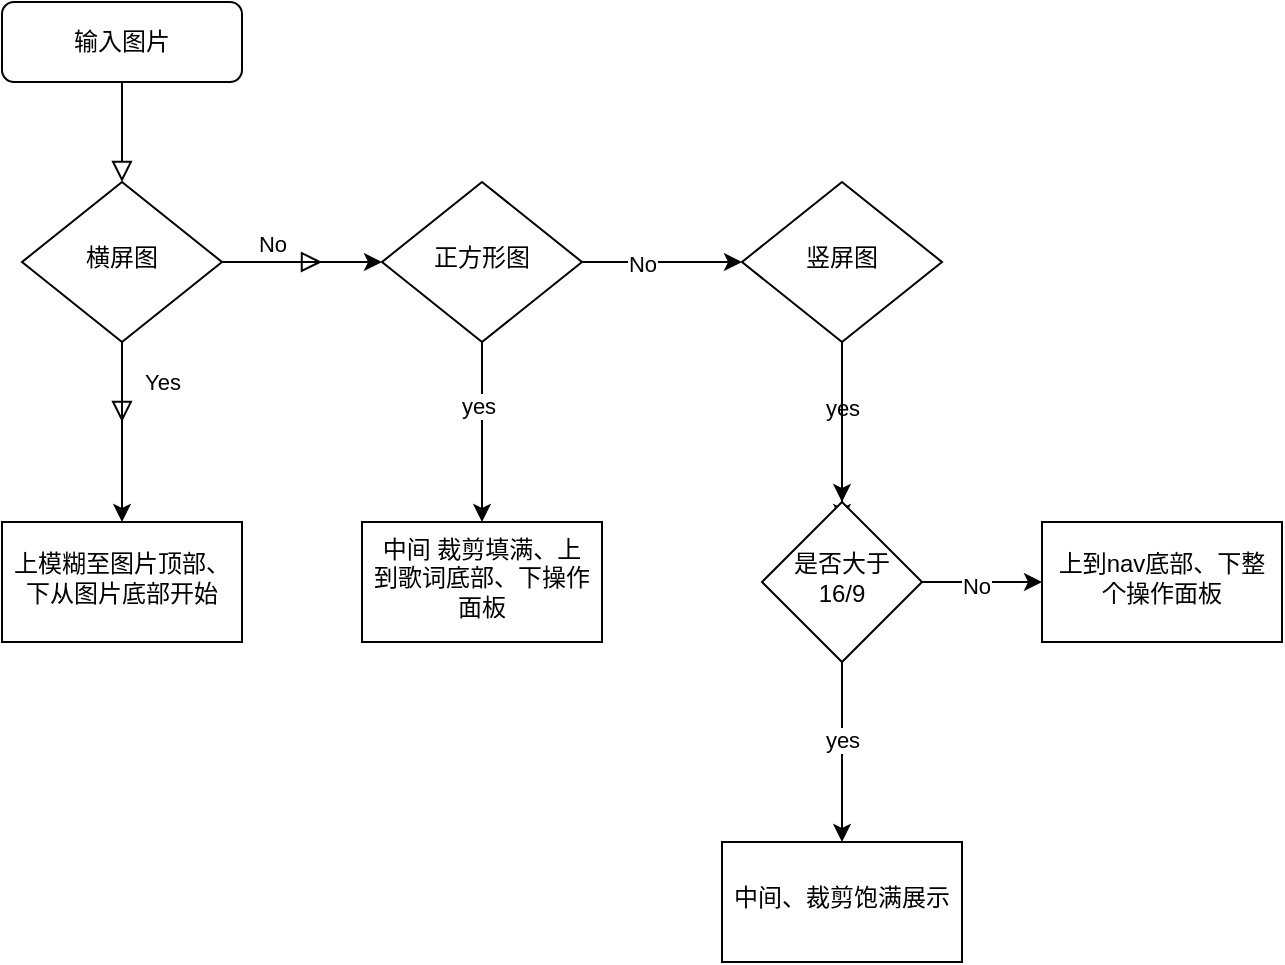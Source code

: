 <mxfile version="18.1.1" type="github">
  <diagram id="C5RBs43oDa-KdzZeNtuy" name="Page-1">
    <mxGraphModel dx="631" dy="580" grid="1" gridSize="10" guides="1" tooltips="1" connect="1" arrows="1" fold="1" page="1" pageScale="1" pageWidth="827" pageHeight="1169" math="0" shadow="0">
      <root>
        <mxCell id="WIyWlLk6GJQsqaUBKTNV-0" />
        <mxCell id="WIyWlLk6GJQsqaUBKTNV-1" parent="WIyWlLk6GJQsqaUBKTNV-0" />
        <mxCell id="WIyWlLk6GJQsqaUBKTNV-2" value="" style="rounded=0;html=1;jettySize=auto;orthogonalLoop=1;fontSize=11;endArrow=block;endFill=0;endSize=8;strokeWidth=1;shadow=0;labelBackgroundColor=none;edgeStyle=orthogonalEdgeStyle;" parent="WIyWlLk6GJQsqaUBKTNV-1" source="WIyWlLk6GJQsqaUBKTNV-3" target="WIyWlLk6GJQsqaUBKTNV-6" edge="1">
          <mxGeometry relative="1" as="geometry" />
        </mxCell>
        <mxCell id="WIyWlLk6GJQsqaUBKTNV-3" value="输入图片" style="rounded=1;whiteSpace=wrap;html=1;fontSize=12;glass=0;strokeWidth=1;shadow=0;" parent="WIyWlLk6GJQsqaUBKTNV-1" vertex="1">
          <mxGeometry x="160" y="80" width="120" height="40" as="geometry" />
        </mxCell>
        <mxCell id="WIyWlLk6GJQsqaUBKTNV-4" value="Yes" style="rounded=0;html=1;jettySize=auto;orthogonalLoop=1;fontSize=11;endArrow=block;endFill=0;endSize=8;strokeWidth=1;shadow=0;labelBackgroundColor=none;edgeStyle=orthogonalEdgeStyle;" parent="WIyWlLk6GJQsqaUBKTNV-1" source="WIyWlLk6GJQsqaUBKTNV-6" edge="1">
          <mxGeometry y="20" relative="1" as="geometry">
            <mxPoint as="offset" />
            <mxPoint x="220" y="290" as="targetPoint" />
          </mxGeometry>
        </mxCell>
        <mxCell id="WIyWlLk6GJQsqaUBKTNV-5" value="No" style="edgeStyle=orthogonalEdgeStyle;rounded=0;html=1;jettySize=auto;orthogonalLoop=1;fontSize=11;endArrow=block;endFill=0;endSize=8;strokeWidth=1;shadow=0;labelBackgroundColor=none;" parent="WIyWlLk6GJQsqaUBKTNV-1" source="WIyWlLk6GJQsqaUBKTNV-6" edge="1">
          <mxGeometry y="10" relative="1" as="geometry">
            <mxPoint as="offset" />
            <mxPoint x="320" y="210" as="targetPoint" />
          </mxGeometry>
        </mxCell>
        <mxCell id="pRUXavgCRMaFmkCbt3Ee-1" value="" style="edgeStyle=orthogonalEdgeStyle;rounded=0;orthogonalLoop=1;jettySize=auto;html=1;" edge="1" parent="WIyWlLk6GJQsqaUBKTNV-1" source="WIyWlLk6GJQsqaUBKTNV-6" target="pRUXavgCRMaFmkCbt3Ee-0">
          <mxGeometry relative="1" as="geometry" />
        </mxCell>
        <mxCell id="pRUXavgCRMaFmkCbt3Ee-3" value="" style="edgeStyle=orthogonalEdgeStyle;rounded=0;orthogonalLoop=1;jettySize=auto;html=1;" edge="1" parent="WIyWlLk6GJQsqaUBKTNV-1" source="WIyWlLk6GJQsqaUBKTNV-6" target="pRUXavgCRMaFmkCbt3Ee-2">
          <mxGeometry relative="1" as="geometry" />
        </mxCell>
        <mxCell id="WIyWlLk6GJQsqaUBKTNV-6" value="横屏图" style="rhombus;whiteSpace=wrap;html=1;shadow=0;fontFamily=Helvetica;fontSize=12;align=center;strokeWidth=1;spacing=6;spacingTop=-4;" parent="WIyWlLk6GJQsqaUBKTNV-1" vertex="1">
          <mxGeometry x="170" y="170" width="100" height="80" as="geometry" />
        </mxCell>
        <mxCell id="pRUXavgCRMaFmkCbt3Ee-0" value="上模糊至图片顶部、下从图片底部开始" style="whiteSpace=wrap;html=1;shadow=0;strokeWidth=1;spacing=6;spacingTop=-4;" vertex="1" parent="WIyWlLk6GJQsqaUBKTNV-1">
          <mxGeometry x="160" y="340" width="120" height="60" as="geometry" />
        </mxCell>
        <mxCell id="pRUXavgCRMaFmkCbt3Ee-5" value="" style="edgeStyle=orthogonalEdgeStyle;rounded=0;orthogonalLoop=1;jettySize=auto;html=1;" edge="1" parent="WIyWlLk6GJQsqaUBKTNV-1" source="pRUXavgCRMaFmkCbt3Ee-2" target="pRUXavgCRMaFmkCbt3Ee-4">
          <mxGeometry relative="1" as="geometry" />
        </mxCell>
        <mxCell id="pRUXavgCRMaFmkCbt3Ee-6" value="yes" style="edgeLabel;html=1;align=center;verticalAlign=middle;resizable=0;points=[];" vertex="1" connectable="0" parent="pRUXavgCRMaFmkCbt3Ee-5">
          <mxGeometry x="-0.289" y="-2" relative="1" as="geometry">
            <mxPoint as="offset" />
          </mxGeometry>
        </mxCell>
        <mxCell id="pRUXavgCRMaFmkCbt3Ee-8" value="" style="edgeStyle=orthogonalEdgeStyle;rounded=0;orthogonalLoop=1;jettySize=auto;html=1;" edge="1" parent="WIyWlLk6GJQsqaUBKTNV-1" source="pRUXavgCRMaFmkCbt3Ee-2" target="pRUXavgCRMaFmkCbt3Ee-7">
          <mxGeometry relative="1" as="geometry" />
        </mxCell>
        <mxCell id="pRUXavgCRMaFmkCbt3Ee-11" value="No" style="edgeLabel;html=1;align=center;verticalAlign=middle;resizable=0;points=[];" vertex="1" connectable="0" parent="pRUXavgCRMaFmkCbt3Ee-8">
          <mxGeometry x="-0.25" relative="1" as="geometry">
            <mxPoint y="1" as="offset" />
          </mxGeometry>
        </mxCell>
        <mxCell id="pRUXavgCRMaFmkCbt3Ee-2" value="正方形图" style="rhombus;whiteSpace=wrap;html=1;shadow=0;fontFamily=Helvetica;fontSize=12;align=center;strokeWidth=1;spacing=6;spacingTop=-4;" vertex="1" parent="WIyWlLk6GJQsqaUBKTNV-1">
          <mxGeometry x="350" y="170" width="100" height="80" as="geometry" />
        </mxCell>
        <mxCell id="pRUXavgCRMaFmkCbt3Ee-4" value="中间 裁剪填满、上到歌词底部、下操作面板" style="whiteSpace=wrap;html=1;shadow=0;strokeWidth=1;spacing=6;spacingTop=-4;" vertex="1" parent="WIyWlLk6GJQsqaUBKTNV-1">
          <mxGeometry x="340" y="340" width="120" height="60" as="geometry" />
        </mxCell>
        <mxCell id="pRUXavgCRMaFmkCbt3Ee-13" value="" style="edgeStyle=orthogonalEdgeStyle;rounded=0;orthogonalLoop=1;jettySize=auto;html=1;" edge="1" parent="WIyWlLk6GJQsqaUBKTNV-1" source="pRUXavgCRMaFmkCbt3Ee-7">
          <mxGeometry relative="1" as="geometry">
            <mxPoint x="580" y="340" as="targetPoint" />
          </mxGeometry>
        </mxCell>
        <mxCell id="pRUXavgCRMaFmkCbt3Ee-14" value="yes" style="edgeLabel;html=1;align=center;verticalAlign=middle;resizable=0;points=[];" vertex="1" connectable="0" parent="pRUXavgCRMaFmkCbt3Ee-13">
          <mxGeometry x="-0.267" relative="1" as="geometry">
            <mxPoint as="offset" />
          </mxGeometry>
        </mxCell>
        <mxCell id="pRUXavgCRMaFmkCbt3Ee-16" value="" style="edgeStyle=orthogonalEdgeStyle;rounded=0;orthogonalLoop=1;jettySize=auto;html=1;" edge="1" parent="WIyWlLk6GJQsqaUBKTNV-1" source="pRUXavgCRMaFmkCbt3Ee-7" target="pRUXavgCRMaFmkCbt3Ee-15">
          <mxGeometry relative="1" as="geometry" />
        </mxCell>
        <mxCell id="pRUXavgCRMaFmkCbt3Ee-7" value="竖屏图" style="rhombus;whiteSpace=wrap;html=1;shadow=0;fontFamily=Helvetica;fontSize=12;align=center;strokeWidth=1;spacing=6;spacingTop=-4;" vertex="1" parent="WIyWlLk6GJQsqaUBKTNV-1">
          <mxGeometry x="530" y="170" width="100" height="80" as="geometry" />
        </mxCell>
        <mxCell id="pRUXavgCRMaFmkCbt3Ee-18" value="" style="edgeStyle=orthogonalEdgeStyle;rounded=0;orthogonalLoop=1;jettySize=auto;html=1;" edge="1" parent="WIyWlLk6GJQsqaUBKTNV-1" source="pRUXavgCRMaFmkCbt3Ee-15" target="pRUXavgCRMaFmkCbt3Ee-17">
          <mxGeometry relative="1" as="geometry" />
        </mxCell>
        <mxCell id="pRUXavgCRMaFmkCbt3Ee-19" value="yes" style="edgeLabel;html=1;align=center;verticalAlign=middle;resizable=0;points=[];" vertex="1" connectable="0" parent="pRUXavgCRMaFmkCbt3Ee-18">
          <mxGeometry x="-0.144" relative="1" as="geometry">
            <mxPoint as="offset" />
          </mxGeometry>
        </mxCell>
        <mxCell id="pRUXavgCRMaFmkCbt3Ee-21" value="" style="edgeStyle=orthogonalEdgeStyle;rounded=0;orthogonalLoop=1;jettySize=auto;html=1;" edge="1" parent="WIyWlLk6GJQsqaUBKTNV-1" source="pRUXavgCRMaFmkCbt3Ee-15" target="pRUXavgCRMaFmkCbt3Ee-20">
          <mxGeometry relative="1" as="geometry" />
        </mxCell>
        <mxCell id="pRUXavgCRMaFmkCbt3Ee-22" value="No" style="edgeLabel;html=1;align=center;verticalAlign=middle;resizable=0;points=[];" vertex="1" connectable="0" parent="pRUXavgCRMaFmkCbt3Ee-21">
          <mxGeometry x="-0.1" y="-1" relative="1" as="geometry">
            <mxPoint y="1" as="offset" />
          </mxGeometry>
        </mxCell>
        <mxCell id="pRUXavgCRMaFmkCbt3Ee-15" value="是否大于16/9" style="rhombus;whiteSpace=wrap;html=1;shadow=0;strokeWidth=1;spacing=6;spacingTop=-4;" vertex="1" parent="WIyWlLk6GJQsqaUBKTNV-1">
          <mxGeometry x="540" y="330" width="80" height="80" as="geometry" />
        </mxCell>
        <mxCell id="pRUXavgCRMaFmkCbt3Ee-17" value="中间、裁剪饱满展示" style="whiteSpace=wrap;html=1;shadow=0;strokeWidth=1;spacing=6;spacingTop=-4;" vertex="1" parent="WIyWlLk6GJQsqaUBKTNV-1">
          <mxGeometry x="520" y="500" width="120" height="60" as="geometry" />
        </mxCell>
        <mxCell id="pRUXavgCRMaFmkCbt3Ee-20" value="上到nav底部、下整个操作面板" style="whiteSpace=wrap;html=1;shadow=0;strokeWidth=1;spacing=6;spacingTop=-4;" vertex="1" parent="WIyWlLk6GJQsqaUBKTNV-1">
          <mxGeometry x="680" y="340" width="120" height="60" as="geometry" />
        </mxCell>
      </root>
    </mxGraphModel>
  </diagram>
</mxfile>
